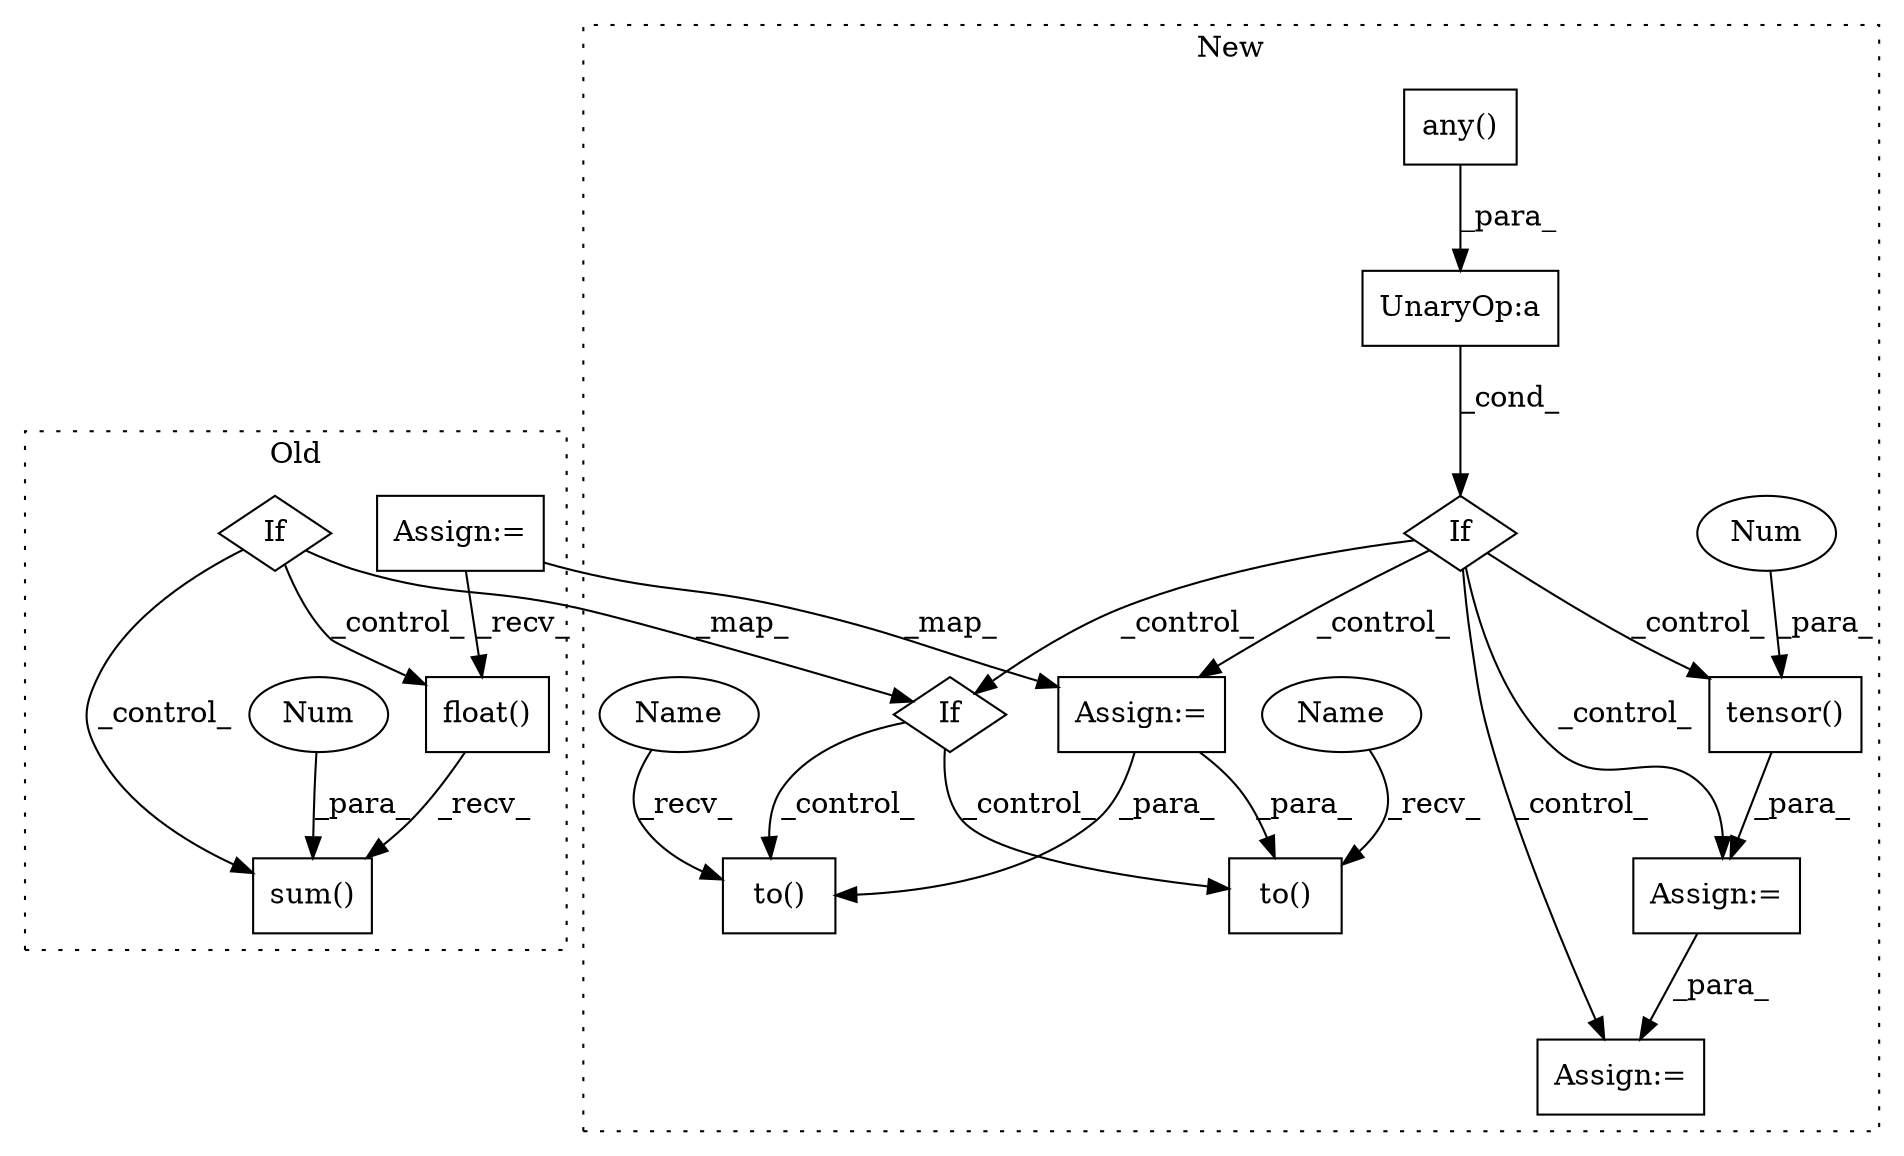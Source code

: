 digraph G {
subgraph cluster0 {
1 [label="sum()" a="75" s="1712,1733" l="19,1" shape="box"];
5 [label="If" a="96" s="1506" l="3" shape="diamond"];
10 [label="float()" a="75" s="1712" l="14" shape="box"];
11 [label="Num" a="76" s="1731" l="2" shape="ellipse"];
16 [label="Assign:=" a="68" s="1464" l="3" shape="box"];
label = "Old";
style="dotted";
}
subgraph cluster1 {
2 [label="tensor()" a="75" s="1513,1527" l="13,1" shape="box"];
3 [label="If" a="96" s="1470" l="3" shape="diamond"];
4 [label="UnaryOp:a" a="61" s="1473" l="15" shape="box"];
6 [label="If" a="96" s="1635" l="3" shape="diamond"];
7 [label="any()" a="75" s="1477" l="11" shape="box"];
8 [label="to()" a="75" s="1702,1726" l="11,1" shape="box"];
9 [label="to()" a="75" s="1823,1847" l="11,1" shape="box"];
12 [label="Num" a="76" s="1526" l="1" shape="ellipse"];
13 [label="Assign:=" a="68" s="1545" l="3" shape="box"];
14 [label="Assign:=" a="68" s="1510" l="3" shape="box"];
15 [label="Assign:=" a="68" s="1589" l="3" shape="box"];
17 [label="Name" a="87" s="1702" l="7" shape="ellipse"];
18 [label="Name" a="87" s="1823" l="7" shape="ellipse"];
label = "New";
style="dotted";
}
2 -> 14 [label="_para_"];
3 -> 2 [label="_control_"];
3 -> 6 [label="_control_"];
3 -> 14 [label="_control_"];
3 -> 13 [label="_control_"];
3 -> 15 [label="_control_"];
4 -> 3 [label="_cond_"];
5 -> 6 [label="_map_"];
5 -> 10 [label="_control_"];
5 -> 1 [label="_control_"];
6 -> 9 [label="_control_"];
6 -> 8 [label="_control_"];
7 -> 4 [label="_para_"];
10 -> 1 [label="_recv_"];
11 -> 1 [label="_para_"];
12 -> 2 [label="_para_"];
14 -> 13 [label="_para_"];
15 -> 9 [label="_para_"];
15 -> 8 [label="_para_"];
16 -> 15 [label="_map_"];
16 -> 10 [label="_recv_"];
17 -> 8 [label="_recv_"];
18 -> 9 [label="_recv_"];
}